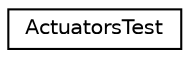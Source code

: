 digraph "Graphical Class Hierarchy"
{
 // LATEX_PDF_SIZE
  edge [fontname="Helvetica",fontsize="10",labelfontname="Helvetica",labelfontsize="10"];
  node [fontname="Helvetica",fontsize="10",shape=record];
  rankdir="LR";
  Node0 [label="ActuatorsTest",height=0.2,width=0.4,color="black", fillcolor="white", style="filled",URL="$structActuatorsTest.html",tooltip=" "];
}
